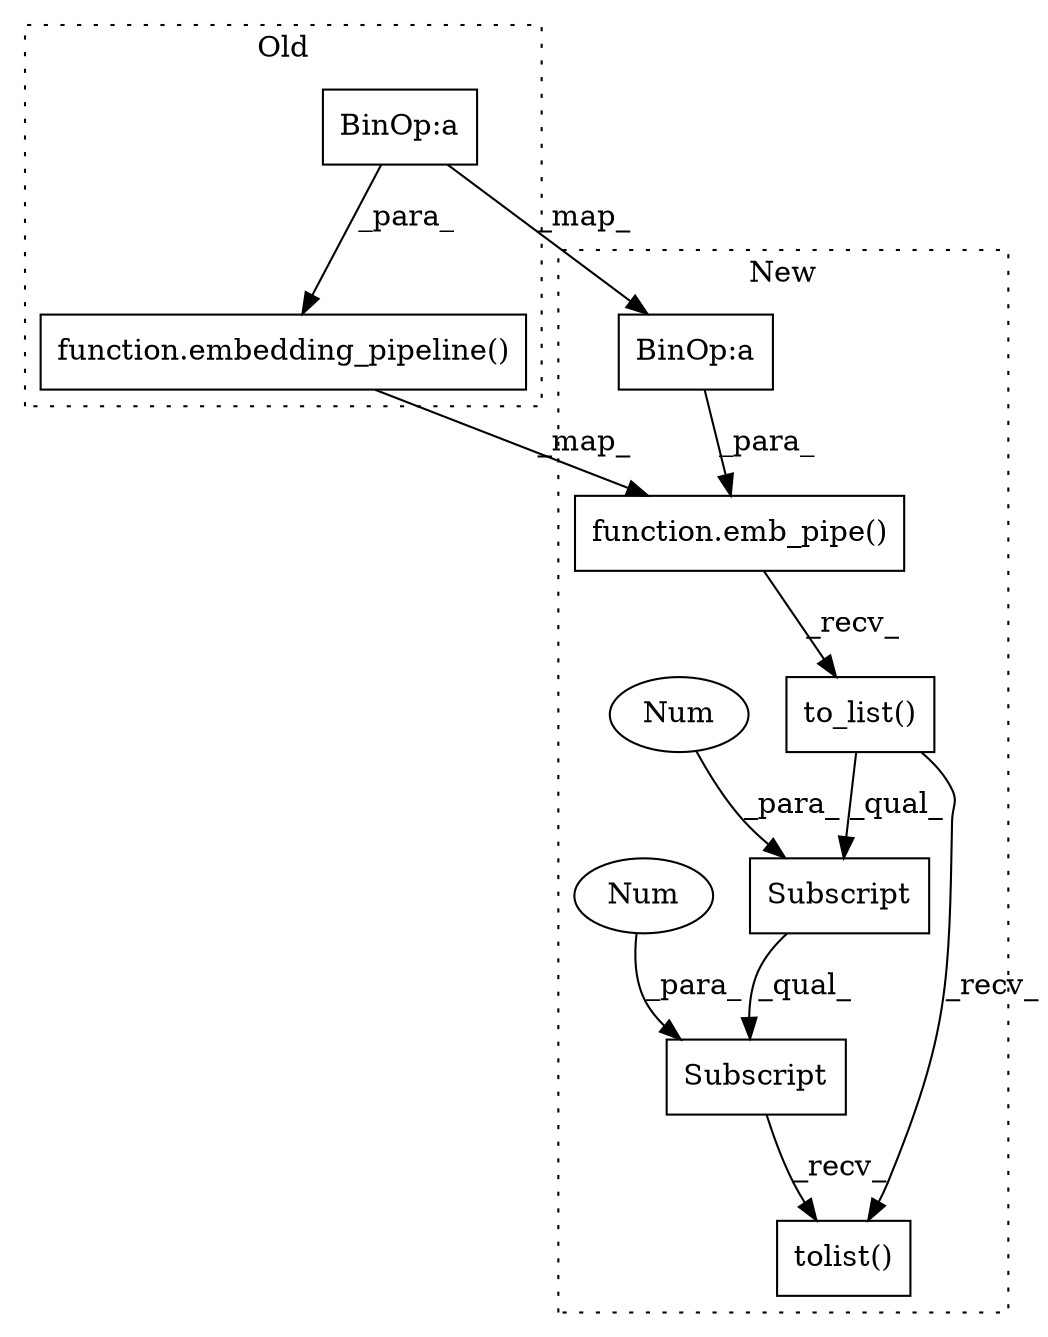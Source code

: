 digraph G {
subgraph cluster0 {
1 [label="function.embedding_pipeline()" a="75" s="6545,6600" l="19,1" shape="box"];
5 [label="BinOp:a" a="82" s="6573" l="3" shape="box"];
label = "Old";
style="dotted";
}
subgraph cluster1 {
2 [label="function.emb_pipe()" a="75" s="8845,8890" l="9,1" shape="box"];
3 [label="Subscript" a="63" s="8845,0" l="59,0" shape="box"];
4 [label="BinOp:a" a="82" s="8863" l="3" shape="box"];
6 [label="Subscript" a="63" s="8845,0" l="62,0" shape="box"];
7 [label="Num" a="76" s="8902" l="1" shape="ellipse"];
8 [label="Num" a="76" s="8905" l="1" shape="ellipse"];
9 [label="to_list()" a="75" s="8845" l="56" shape="box"];
10 [label="tolist()" a="75" s="8845" l="71" shape="box"];
label = "New";
style="dotted";
}
1 -> 2 [label="_map_"];
2 -> 9 [label="_recv_"];
3 -> 6 [label="_qual_"];
4 -> 2 [label="_para_"];
5 -> 4 [label="_map_"];
5 -> 1 [label="_para_"];
6 -> 10 [label="_recv_"];
7 -> 3 [label="_para_"];
8 -> 6 [label="_para_"];
9 -> 10 [label="_recv_"];
9 -> 3 [label="_qual_"];
}